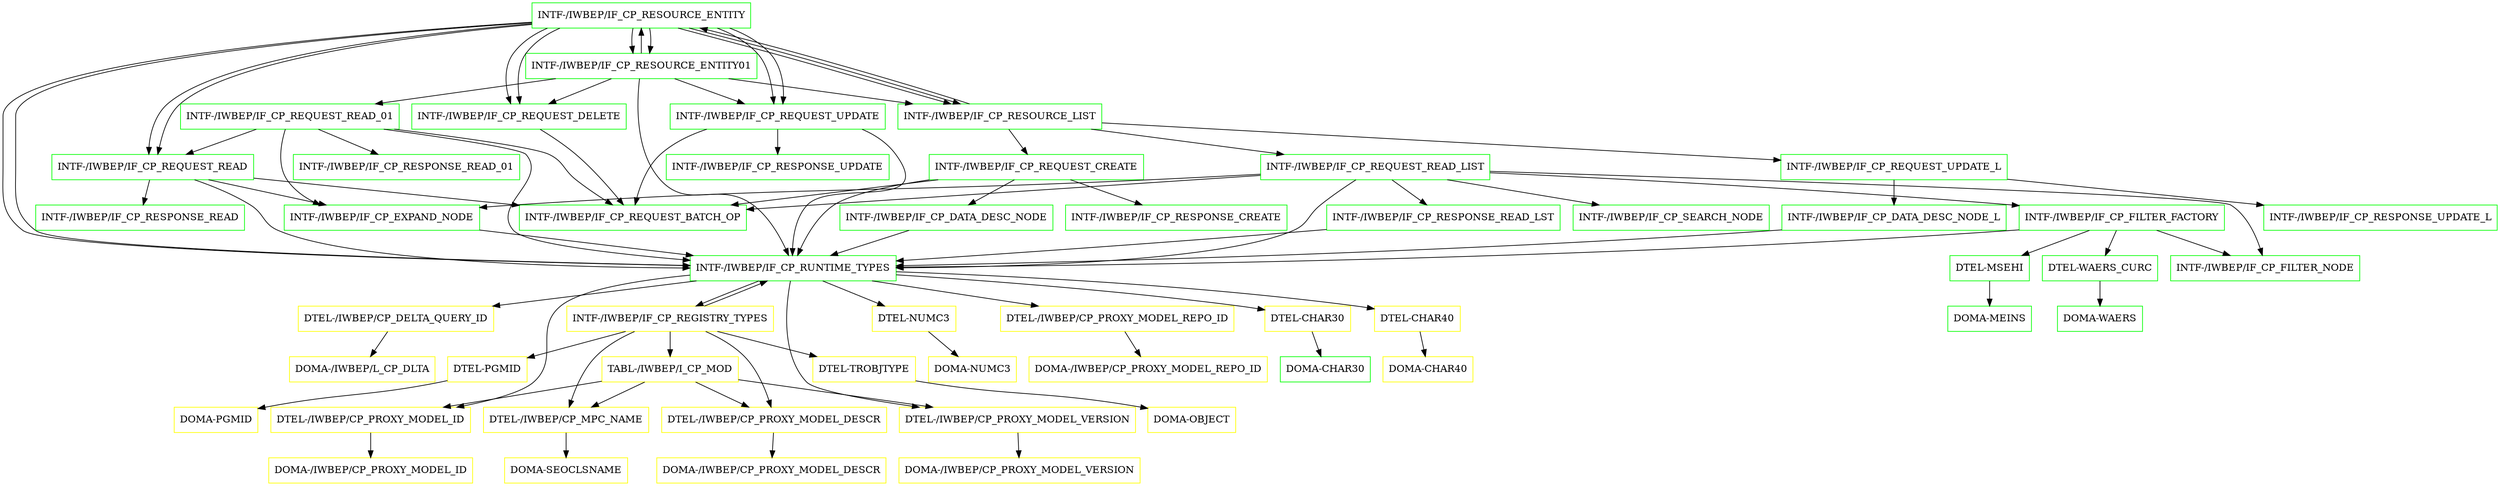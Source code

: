 digraph G {
  "INTF-/IWBEP/IF_CP_RESOURCE_ENTITY" [shape=box,color=green];
  "INTF-/IWBEP/IF_CP_RESOURCE_ENTITY01" [shape=box,color=green,URL="./INTF_%23IWBEP%23IF_CP_RESOURCE_ENTITY01.html"];
  "INTF-/IWBEP/IF_CP_RESOURCE_ENTITY" [shape=box,color=green,URL="./INTF_%23IWBEP%23IF_CP_RESOURCE_ENTITY.html"];
  "INTF-/IWBEP/IF_CP_RESOURCE_LIST" [shape=box,color=green,URL="./INTF_%23IWBEP%23IF_CP_RESOURCE_LIST.html"];
  "INTF-/IWBEP/IF_CP_REQUEST_UPDATE_L" [shape=box,color=green,URL="./INTF_%23IWBEP%23IF_CP_REQUEST_UPDATE_L.html"];
  "INTF-/IWBEP/IF_CP_RESPONSE_UPDATE_L" [shape=box,color=green,URL="./INTF_%23IWBEP%23IF_CP_RESPONSE_UPDATE_L.html"];
  "INTF-/IWBEP/IF_CP_DATA_DESC_NODE_L" [shape=box,color=green,URL="./INTF_%23IWBEP%23IF_CP_DATA_DESC_NODE_L.html"];
  "INTF-/IWBEP/IF_CP_RUNTIME_TYPES" [shape=box,color=green,URL="./INTF_%23IWBEP%23IF_CP_RUNTIME_TYPES.html"];
  "INTF-/IWBEP/IF_CP_REGISTRY_TYPES" [shape=box,color=yellow,URL="./INTF_%23IWBEP%23IF_CP_REGISTRY_TYPES.html"];
  "DTEL-PGMID" [shape=box,color=yellow,URL="./DTEL_PGMID.html"];
  "DOMA-PGMID" [shape=box,color=yellow,URL="./DOMA_PGMID.html"];
  "DTEL-TROBJTYPE" [shape=box,color=yellow,URL="./DTEL_TROBJTYPE.html"];
  "DOMA-OBJECT" [shape=box,color=yellow,URL="./DOMA_OBJECT.html"];
  "TABL-/IWBEP/I_CP_MOD" [shape=box,color=yellow,URL="./TABL_%23IWBEP%23I_CP_MOD.html"];
  "DTEL-/IWBEP/CP_PROXY_MODEL_DESCR" [shape=box,color=yellow,URL="./DTEL_%23IWBEP%23CP_PROXY_MODEL_DESCR.html"];
  "DOMA-/IWBEP/CP_PROXY_MODEL_DESCR" [shape=box,color=yellow,URL="./DOMA_%23IWBEP%23CP_PROXY_MODEL_DESCR.html"];
  "DTEL-/IWBEP/CP_MPC_NAME" [shape=box,color=yellow,URL="./DTEL_%23IWBEP%23CP_MPC_NAME.html"];
  "DOMA-SEOCLSNAME" [shape=box,color=yellow,URL="./DOMA_SEOCLSNAME.html"];
  "DTEL-/IWBEP/CP_PROXY_MODEL_VERSION" [shape=box,color=yellow,URL="./DTEL_%23IWBEP%23CP_PROXY_MODEL_VERSION.html"];
  "DOMA-/IWBEP/CP_PROXY_MODEL_VERSION" [shape=box,color=yellow,URL="./DOMA_%23IWBEP%23CP_PROXY_MODEL_VERSION.html"];
  "DTEL-/IWBEP/CP_PROXY_MODEL_ID" [shape=box,color=yellow,URL="./DTEL_%23IWBEP%23CP_PROXY_MODEL_ID.html"];
  "DOMA-/IWBEP/CP_PROXY_MODEL_ID" [shape=box,color=yellow,URL="./DOMA_%23IWBEP%23CP_PROXY_MODEL_ID.html"];
  "DTEL-NUMC3" [shape=box,color=yellow,URL="./DTEL_NUMC3.html"];
  "DOMA-NUMC3" [shape=box,color=yellow,URL="./DOMA_NUMC3.html"];
  "DTEL-/IWBEP/CP_PROXY_MODEL_REPO_ID" [shape=box,color=yellow,URL="./DTEL_%23IWBEP%23CP_PROXY_MODEL_REPO_ID.html"];
  "DOMA-/IWBEP/CP_PROXY_MODEL_REPO_ID" [shape=box,color=yellow,URL="./DOMA_%23IWBEP%23CP_PROXY_MODEL_REPO_ID.html"];
  "DTEL-CHAR30" [shape=box,color=yellow,URL="./DTEL_CHAR30.html"];
  "DOMA-CHAR30" [shape=box,color=green,URL="./DOMA_CHAR30.html"];
  "DTEL-CHAR40" [shape=box,color=yellow,URL="./DTEL_CHAR40.html"];
  "DOMA-CHAR40" [shape=box,color=yellow,URL="./DOMA_CHAR40.html"];
  "DTEL-/IWBEP/CP_DELTA_QUERY_ID" [shape=box,color=yellow,URL="./DTEL_%23IWBEP%23CP_DELTA_QUERY_ID.html"];
  "DOMA-/IWBEP/L_CP_DLTA" [shape=box,color=yellow,URL="./DOMA_%23IWBEP%23L_CP_DLTA.html"];
  "INTF-/IWBEP/IF_CP_REQUEST_READ_LIST" [shape=box,color=green,URL="./INTF_%23IWBEP%23IF_CP_REQUEST_READ_LIST.html"];
  "INTF-/IWBEP/IF_CP_REQUEST_BATCH_OP" [shape=box,color=green,URL="./INTF_%23IWBEP%23IF_CP_REQUEST_BATCH_OP.html"];
  "INTF-/IWBEP/IF_CP_FILTER_NODE" [shape=box,color=green,URL="./INTF_%23IWBEP%23IF_CP_FILTER_NODE.html"];
  "INTF-/IWBEP/IF_CP_RESPONSE_READ_LST" [shape=box,color=green,URL="./INTF_%23IWBEP%23IF_CP_RESPONSE_READ_LST.html"];
  "INTF-/IWBEP/IF_CP_SEARCH_NODE" [shape=box,color=green,URL="./INTF_%23IWBEP%23IF_CP_SEARCH_NODE.html"];
  "INTF-/IWBEP/IF_CP_FILTER_FACTORY" [shape=box,color=green,URL="./INTF_%23IWBEP%23IF_CP_FILTER_FACTORY.html"];
  "DTEL-MSEHI" [shape=box,color=green,URL="./DTEL_MSEHI.html"];
  "DOMA-MEINS" [shape=box,color=green,URL="./DOMA_MEINS.html"];
  "DTEL-WAERS_CURC" [shape=box,color=green,URL="./DTEL_WAERS_CURC.html"];
  "DOMA-WAERS" [shape=box,color=green,URL="./DOMA_WAERS.html"];
  "INTF-/IWBEP/IF_CP_EXPAND_NODE" [shape=box,color=green,URL="./INTF_%23IWBEP%23IF_CP_EXPAND_NODE.html"];
  "INTF-/IWBEP/IF_CP_REQUEST_CREATE" [shape=box,color=green,URL="./INTF_%23IWBEP%23IF_CP_REQUEST_CREATE.html"];
  "INTF-/IWBEP/IF_CP_RESPONSE_CREATE" [shape=box,color=green,URL="./INTF_%23IWBEP%23IF_CP_RESPONSE_CREATE.html"];
  "INTF-/IWBEP/IF_CP_DATA_DESC_NODE" [shape=box,color=green,URL="./INTF_%23IWBEP%23IF_CP_DATA_DESC_NODE.html"];
  "INTF-/IWBEP/IF_CP_REQUEST_UPDATE" [shape=box,color=green,URL="./INTF_%23IWBEP%23IF_CP_REQUEST_UPDATE.html"];
  "INTF-/IWBEP/IF_CP_RESPONSE_UPDATE" [shape=box,color=green,URL="./INTF_%23IWBEP%23IF_CP_RESPONSE_UPDATE.html"];
  "INTF-/IWBEP/IF_CP_REQUEST_READ" [shape=box,color=green,URL="./INTF_%23IWBEP%23IF_CP_REQUEST_READ.html"];
  "INTF-/IWBEP/IF_CP_RESPONSE_READ" [shape=box,color=green,URL="./INTF_%23IWBEP%23IF_CP_RESPONSE_READ.html"];
  "INTF-/IWBEP/IF_CP_REQUEST_DELETE" [shape=box,color=green,URL="./INTF_%23IWBEP%23IF_CP_REQUEST_DELETE.html"];
  "INTF-/IWBEP/IF_CP_REQUEST_READ_01" [shape=box,color=green,URL="./INTF_%23IWBEP%23IF_CP_REQUEST_READ_01.html"];
  "INTF-/IWBEP/IF_CP_RESPONSE_READ_01" [shape=box,color=green,URL="./INTF_%23IWBEP%23IF_CP_RESPONSE_READ_01.html"];
  "INTF-/IWBEP/IF_CP_RESOURCE_ENTITY" -> "INTF-/IWBEP/IF_CP_REQUEST_DELETE";
  "INTF-/IWBEP/IF_CP_RESOURCE_ENTITY" -> "INTF-/IWBEP/IF_CP_REQUEST_READ";
  "INTF-/IWBEP/IF_CP_RESOURCE_ENTITY" -> "INTF-/IWBEP/IF_CP_REQUEST_UPDATE";
  "INTF-/IWBEP/IF_CP_RESOURCE_ENTITY" -> "INTF-/IWBEP/IF_CP_RUNTIME_TYPES";
  "INTF-/IWBEP/IF_CP_RESOURCE_ENTITY" -> "INTF-/IWBEP/IF_CP_RESOURCE_LIST";
  "INTF-/IWBEP/IF_CP_RESOURCE_ENTITY" -> "INTF-/IWBEP/IF_CP_RESOURCE_ENTITY01";
  "INTF-/IWBEP/IF_CP_RESOURCE_ENTITY01" -> "INTF-/IWBEP/IF_CP_REQUEST_DELETE";
  "INTF-/IWBEP/IF_CP_RESOURCE_ENTITY01" -> "INTF-/IWBEP/IF_CP_REQUEST_READ_01";
  "INTF-/IWBEP/IF_CP_RESOURCE_ENTITY01" -> "INTF-/IWBEP/IF_CP_REQUEST_UPDATE";
  "INTF-/IWBEP/IF_CP_RESOURCE_ENTITY01" -> "INTF-/IWBEP/IF_CP_RUNTIME_TYPES";
  "INTF-/IWBEP/IF_CP_RESOURCE_ENTITY01" -> "INTF-/IWBEP/IF_CP_RESOURCE_LIST";
  "INTF-/IWBEP/IF_CP_RESOURCE_ENTITY01" -> "INTF-/IWBEP/IF_CP_RESOURCE_ENTITY";
  "INTF-/IWBEP/IF_CP_RESOURCE_ENTITY" -> "INTF-/IWBEP/IF_CP_REQUEST_DELETE";
  "INTF-/IWBEP/IF_CP_RESOURCE_ENTITY" -> "INTF-/IWBEP/IF_CP_REQUEST_READ";
  "INTF-/IWBEP/IF_CP_RESOURCE_ENTITY" -> "INTF-/IWBEP/IF_CP_REQUEST_UPDATE";
  "INTF-/IWBEP/IF_CP_RESOURCE_ENTITY" -> "INTF-/IWBEP/IF_CP_RUNTIME_TYPES";
  "INTF-/IWBEP/IF_CP_RESOURCE_ENTITY" -> "INTF-/IWBEP/IF_CP_RESOURCE_LIST";
  "INTF-/IWBEP/IF_CP_RESOURCE_ENTITY" -> "INTF-/IWBEP/IF_CP_RESOURCE_ENTITY01";
  "INTF-/IWBEP/IF_CP_RESOURCE_LIST" -> "INTF-/IWBEP/IF_CP_REQUEST_CREATE";
  "INTF-/IWBEP/IF_CP_RESOURCE_LIST" -> "INTF-/IWBEP/IF_CP_REQUEST_READ_LIST";
  "INTF-/IWBEP/IF_CP_RESOURCE_LIST" -> "INTF-/IWBEP/IF_CP_REQUEST_UPDATE_L";
  "INTF-/IWBEP/IF_CP_RESOURCE_LIST" -> "INTF-/IWBEP/IF_CP_RESOURCE_ENTITY";
  "INTF-/IWBEP/IF_CP_REQUEST_UPDATE_L" -> "INTF-/IWBEP/IF_CP_DATA_DESC_NODE_L";
  "INTF-/IWBEP/IF_CP_REQUEST_UPDATE_L" -> "INTF-/IWBEP/IF_CP_RESPONSE_UPDATE_L";
  "INTF-/IWBEP/IF_CP_DATA_DESC_NODE_L" -> "INTF-/IWBEP/IF_CP_RUNTIME_TYPES";
  "INTF-/IWBEP/IF_CP_RUNTIME_TYPES" -> "DTEL-/IWBEP/CP_DELTA_QUERY_ID";
  "INTF-/IWBEP/IF_CP_RUNTIME_TYPES" -> "DTEL-CHAR40";
  "INTF-/IWBEP/IF_CP_RUNTIME_TYPES" -> "DTEL-CHAR30";
  "INTF-/IWBEP/IF_CP_RUNTIME_TYPES" -> "DTEL-/IWBEP/CP_PROXY_MODEL_ID";
  "INTF-/IWBEP/IF_CP_RUNTIME_TYPES" -> "DTEL-/IWBEP/CP_PROXY_MODEL_REPO_ID";
  "INTF-/IWBEP/IF_CP_RUNTIME_TYPES" -> "DTEL-/IWBEP/CP_PROXY_MODEL_VERSION";
  "INTF-/IWBEP/IF_CP_RUNTIME_TYPES" -> "DTEL-NUMC3";
  "INTF-/IWBEP/IF_CP_RUNTIME_TYPES" -> "INTF-/IWBEP/IF_CP_REGISTRY_TYPES";
  "INTF-/IWBEP/IF_CP_REGISTRY_TYPES" -> "DTEL-/IWBEP/CP_MPC_NAME";
  "INTF-/IWBEP/IF_CP_REGISTRY_TYPES" -> "DTEL-/IWBEP/CP_PROXY_MODEL_DESCR";
  "INTF-/IWBEP/IF_CP_REGISTRY_TYPES" -> "TABL-/IWBEP/I_CP_MOD";
  "INTF-/IWBEP/IF_CP_REGISTRY_TYPES" -> "DTEL-TROBJTYPE";
  "INTF-/IWBEP/IF_CP_REGISTRY_TYPES" -> "DTEL-PGMID";
  "INTF-/IWBEP/IF_CP_REGISTRY_TYPES" -> "INTF-/IWBEP/IF_CP_RUNTIME_TYPES";
  "DTEL-PGMID" -> "DOMA-PGMID";
  "DTEL-TROBJTYPE" -> "DOMA-OBJECT";
  "TABL-/IWBEP/I_CP_MOD" -> "DTEL-/IWBEP/CP_PROXY_MODEL_ID";
  "TABL-/IWBEP/I_CP_MOD" -> "DTEL-/IWBEP/CP_PROXY_MODEL_VERSION";
  "TABL-/IWBEP/I_CP_MOD" -> "DTEL-/IWBEP/CP_MPC_NAME";
  "TABL-/IWBEP/I_CP_MOD" -> "DTEL-/IWBEP/CP_PROXY_MODEL_DESCR";
  "DTEL-/IWBEP/CP_PROXY_MODEL_DESCR" -> "DOMA-/IWBEP/CP_PROXY_MODEL_DESCR";
  "DTEL-/IWBEP/CP_MPC_NAME" -> "DOMA-SEOCLSNAME";
  "DTEL-/IWBEP/CP_PROXY_MODEL_VERSION" -> "DOMA-/IWBEP/CP_PROXY_MODEL_VERSION";
  "DTEL-/IWBEP/CP_PROXY_MODEL_ID" -> "DOMA-/IWBEP/CP_PROXY_MODEL_ID";
  "DTEL-NUMC3" -> "DOMA-NUMC3";
  "DTEL-/IWBEP/CP_PROXY_MODEL_REPO_ID" -> "DOMA-/IWBEP/CP_PROXY_MODEL_REPO_ID";
  "DTEL-CHAR30" -> "DOMA-CHAR30";
  "DTEL-CHAR40" -> "DOMA-CHAR40";
  "DTEL-/IWBEP/CP_DELTA_QUERY_ID" -> "DOMA-/IWBEP/L_CP_DLTA";
  "INTF-/IWBEP/IF_CP_REQUEST_READ_LIST" -> "INTF-/IWBEP/IF_CP_EXPAND_NODE";
  "INTF-/IWBEP/IF_CP_REQUEST_READ_LIST" -> "INTF-/IWBEP/IF_CP_FILTER_FACTORY";
  "INTF-/IWBEP/IF_CP_REQUEST_READ_LIST" -> "INTF-/IWBEP/IF_CP_SEARCH_NODE";
  "INTF-/IWBEP/IF_CP_REQUEST_READ_LIST" -> "INTF-/IWBEP/IF_CP_RESPONSE_READ_LST";
  "INTF-/IWBEP/IF_CP_REQUEST_READ_LIST" -> "INTF-/IWBEP/IF_CP_RUNTIME_TYPES";
  "INTF-/IWBEP/IF_CP_REQUEST_READ_LIST" -> "INTF-/IWBEP/IF_CP_FILTER_NODE";
  "INTF-/IWBEP/IF_CP_REQUEST_READ_LIST" -> "INTF-/IWBEP/IF_CP_REQUEST_BATCH_OP";
  "INTF-/IWBEP/IF_CP_RESPONSE_READ_LST" -> "INTF-/IWBEP/IF_CP_RUNTIME_TYPES";
  "INTF-/IWBEP/IF_CP_FILTER_FACTORY" -> "DTEL-WAERS_CURC";
  "INTF-/IWBEP/IF_CP_FILTER_FACTORY" -> "DTEL-MSEHI";
  "INTF-/IWBEP/IF_CP_FILTER_FACTORY" -> "INTF-/IWBEP/IF_CP_RUNTIME_TYPES";
  "INTF-/IWBEP/IF_CP_FILTER_FACTORY" -> "INTF-/IWBEP/IF_CP_FILTER_NODE";
  "DTEL-MSEHI" -> "DOMA-MEINS";
  "DTEL-WAERS_CURC" -> "DOMA-WAERS";
  "INTF-/IWBEP/IF_CP_EXPAND_NODE" -> "INTF-/IWBEP/IF_CP_RUNTIME_TYPES";
  "INTF-/IWBEP/IF_CP_REQUEST_CREATE" -> "INTF-/IWBEP/IF_CP_DATA_DESC_NODE";
  "INTF-/IWBEP/IF_CP_REQUEST_CREATE" -> "INTF-/IWBEP/IF_CP_RESPONSE_CREATE";
  "INTF-/IWBEP/IF_CP_REQUEST_CREATE" -> "INTF-/IWBEP/IF_CP_RUNTIME_TYPES";
  "INTF-/IWBEP/IF_CP_REQUEST_CREATE" -> "INTF-/IWBEP/IF_CP_REQUEST_BATCH_OP";
  "INTF-/IWBEP/IF_CP_DATA_DESC_NODE" -> "INTF-/IWBEP/IF_CP_RUNTIME_TYPES";
  "INTF-/IWBEP/IF_CP_REQUEST_UPDATE" -> "INTF-/IWBEP/IF_CP_RESPONSE_UPDATE";
  "INTF-/IWBEP/IF_CP_REQUEST_UPDATE" -> "INTF-/IWBEP/IF_CP_RUNTIME_TYPES";
  "INTF-/IWBEP/IF_CP_REQUEST_UPDATE" -> "INTF-/IWBEP/IF_CP_REQUEST_BATCH_OP";
  "INTF-/IWBEP/IF_CP_REQUEST_READ" -> "INTF-/IWBEP/IF_CP_EXPAND_NODE";
  "INTF-/IWBEP/IF_CP_REQUEST_READ" -> "INTF-/IWBEP/IF_CP_RESPONSE_READ";
  "INTF-/IWBEP/IF_CP_REQUEST_READ" -> "INTF-/IWBEP/IF_CP_RUNTIME_TYPES";
  "INTF-/IWBEP/IF_CP_REQUEST_READ" -> "INTF-/IWBEP/IF_CP_REQUEST_BATCH_OP";
  "INTF-/IWBEP/IF_CP_REQUEST_DELETE" -> "INTF-/IWBEP/IF_CP_REQUEST_BATCH_OP";
  "INTF-/IWBEP/IF_CP_REQUEST_READ_01" -> "INTF-/IWBEP/IF_CP_EXPAND_NODE";
  "INTF-/IWBEP/IF_CP_REQUEST_READ_01" -> "INTF-/IWBEP/IF_CP_RESPONSE_READ_01";
  "INTF-/IWBEP/IF_CP_REQUEST_READ_01" -> "INTF-/IWBEP/IF_CP_REQUEST_READ";
  "INTF-/IWBEP/IF_CP_REQUEST_READ_01" -> "INTF-/IWBEP/IF_CP_RUNTIME_TYPES";
  "INTF-/IWBEP/IF_CP_REQUEST_READ_01" -> "INTF-/IWBEP/IF_CP_REQUEST_BATCH_OP";
}
